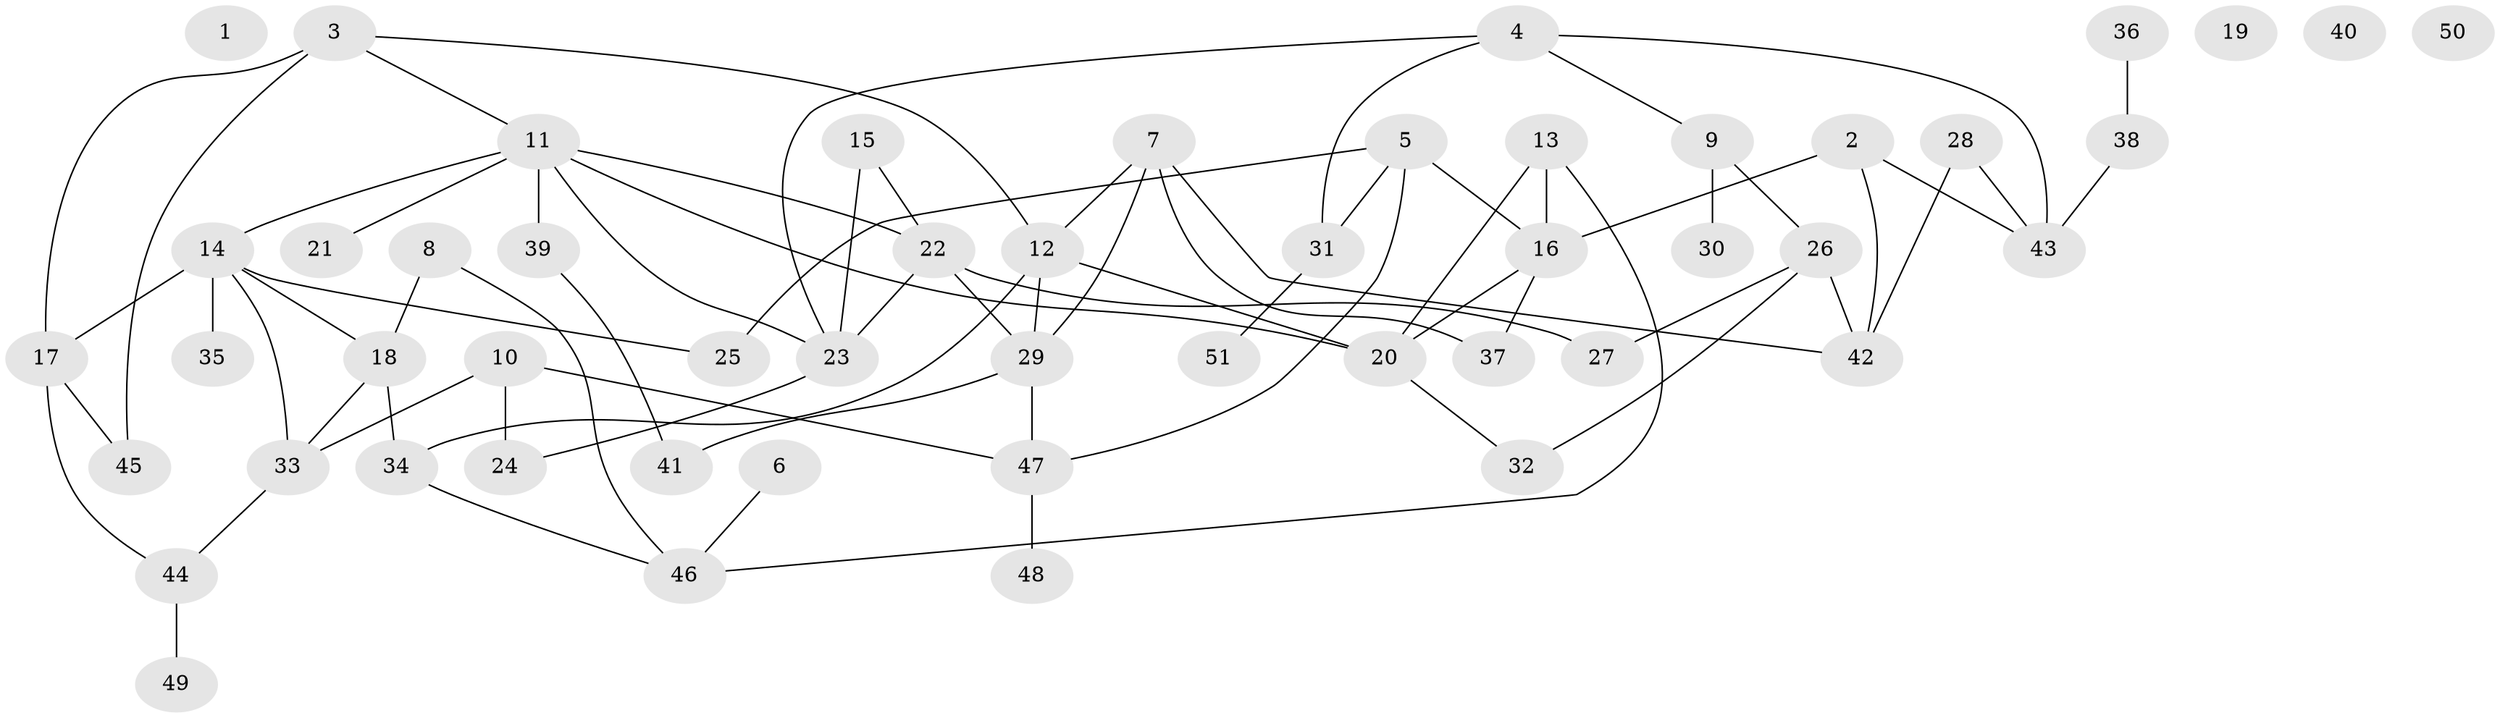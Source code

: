 // coarse degree distribution, {0: 0.12903225806451613, 6: 0.03225806451612903, 5: 0.12903225806451613, 4: 0.25806451612903225, 1: 0.16129032258064516, 2: 0.12903225806451613, 3: 0.0967741935483871, 9: 0.03225806451612903, 7: 0.03225806451612903}
// Generated by graph-tools (version 1.1) at 2025/41/03/06/25 10:41:24]
// undirected, 51 vertices, 72 edges
graph export_dot {
graph [start="1"]
  node [color=gray90,style=filled];
  1;
  2;
  3;
  4;
  5;
  6;
  7;
  8;
  9;
  10;
  11;
  12;
  13;
  14;
  15;
  16;
  17;
  18;
  19;
  20;
  21;
  22;
  23;
  24;
  25;
  26;
  27;
  28;
  29;
  30;
  31;
  32;
  33;
  34;
  35;
  36;
  37;
  38;
  39;
  40;
  41;
  42;
  43;
  44;
  45;
  46;
  47;
  48;
  49;
  50;
  51;
  2 -- 16;
  2 -- 42;
  2 -- 43;
  3 -- 11;
  3 -- 12;
  3 -- 17;
  3 -- 45;
  4 -- 9;
  4 -- 23;
  4 -- 31;
  4 -- 43;
  5 -- 16;
  5 -- 25;
  5 -- 31;
  5 -- 47;
  6 -- 46;
  7 -- 12;
  7 -- 29;
  7 -- 37;
  7 -- 42;
  8 -- 18;
  8 -- 46;
  9 -- 26;
  9 -- 30;
  10 -- 24;
  10 -- 33;
  10 -- 47;
  11 -- 14;
  11 -- 20;
  11 -- 21;
  11 -- 22;
  11 -- 23;
  11 -- 39;
  12 -- 20;
  12 -- 29;
  12 -- 34;
  13 -- 16;
  13 -- 20;
  13 -- 46;
  14 -- 17;
  14 -- 18;
  14 -- 25;
  14 -- 33;
  14 -- 35;
  15 -- 22;
  15 -- 23;
  16 -- 20;
  16 -- 37;
  17 -- 44;
  17 -- 45;
  18 -- 33;
  18 -- 34;
  20 -- 32;
  22 -- 23;
  22 -- 27;
  22 -- 29;
  23 -- 24;
  26 -- 27;
  26 -- 32;
  26 -- 42;
  28 -- 42;
  28 -- 43;
  29 -- 41;
  29 -- 47;
  31 -- 51;
  33 -- 44;
  34 -- 46;
  36 -- 38;
  38 -- 43;
  39 -- 41;
  44 -- 49;
  47 -- 48;
}
